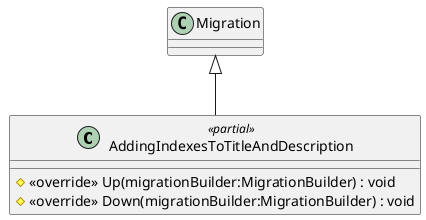 @startuml
class AddingIndexesToTitleAndDescription <<partial>> {
    # <<override>> Up(migrationBuilder:MigrationBuilder) : void
    # <<override>> Down(migrationBuilder:MigrationBuilder) : void
}
Migration <|-- AddingIndexesToTitleAndDescription
@enduml
